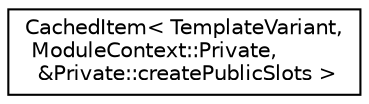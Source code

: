 digraph "Graphical Class Hierarchy"
{
 // LATEX_PDF_SIZE
  edge [fontname="Helvetica",fontsize="10",labelfontname="Helvetica",labelfontsize="10"];
  node [fontname="Helvetica",fontsize="10",shape=record];
  rankdir="LR";
  Node0 [label="CachedItem\< TemplateVariant,\l ModuleContext::Private,\l &Private::createPublicSlots \>",height=0.2,width=0.4,color="black", fillcolor="white", style="filled",URL="$classCachedItem.html",tooltip=" "];
}
